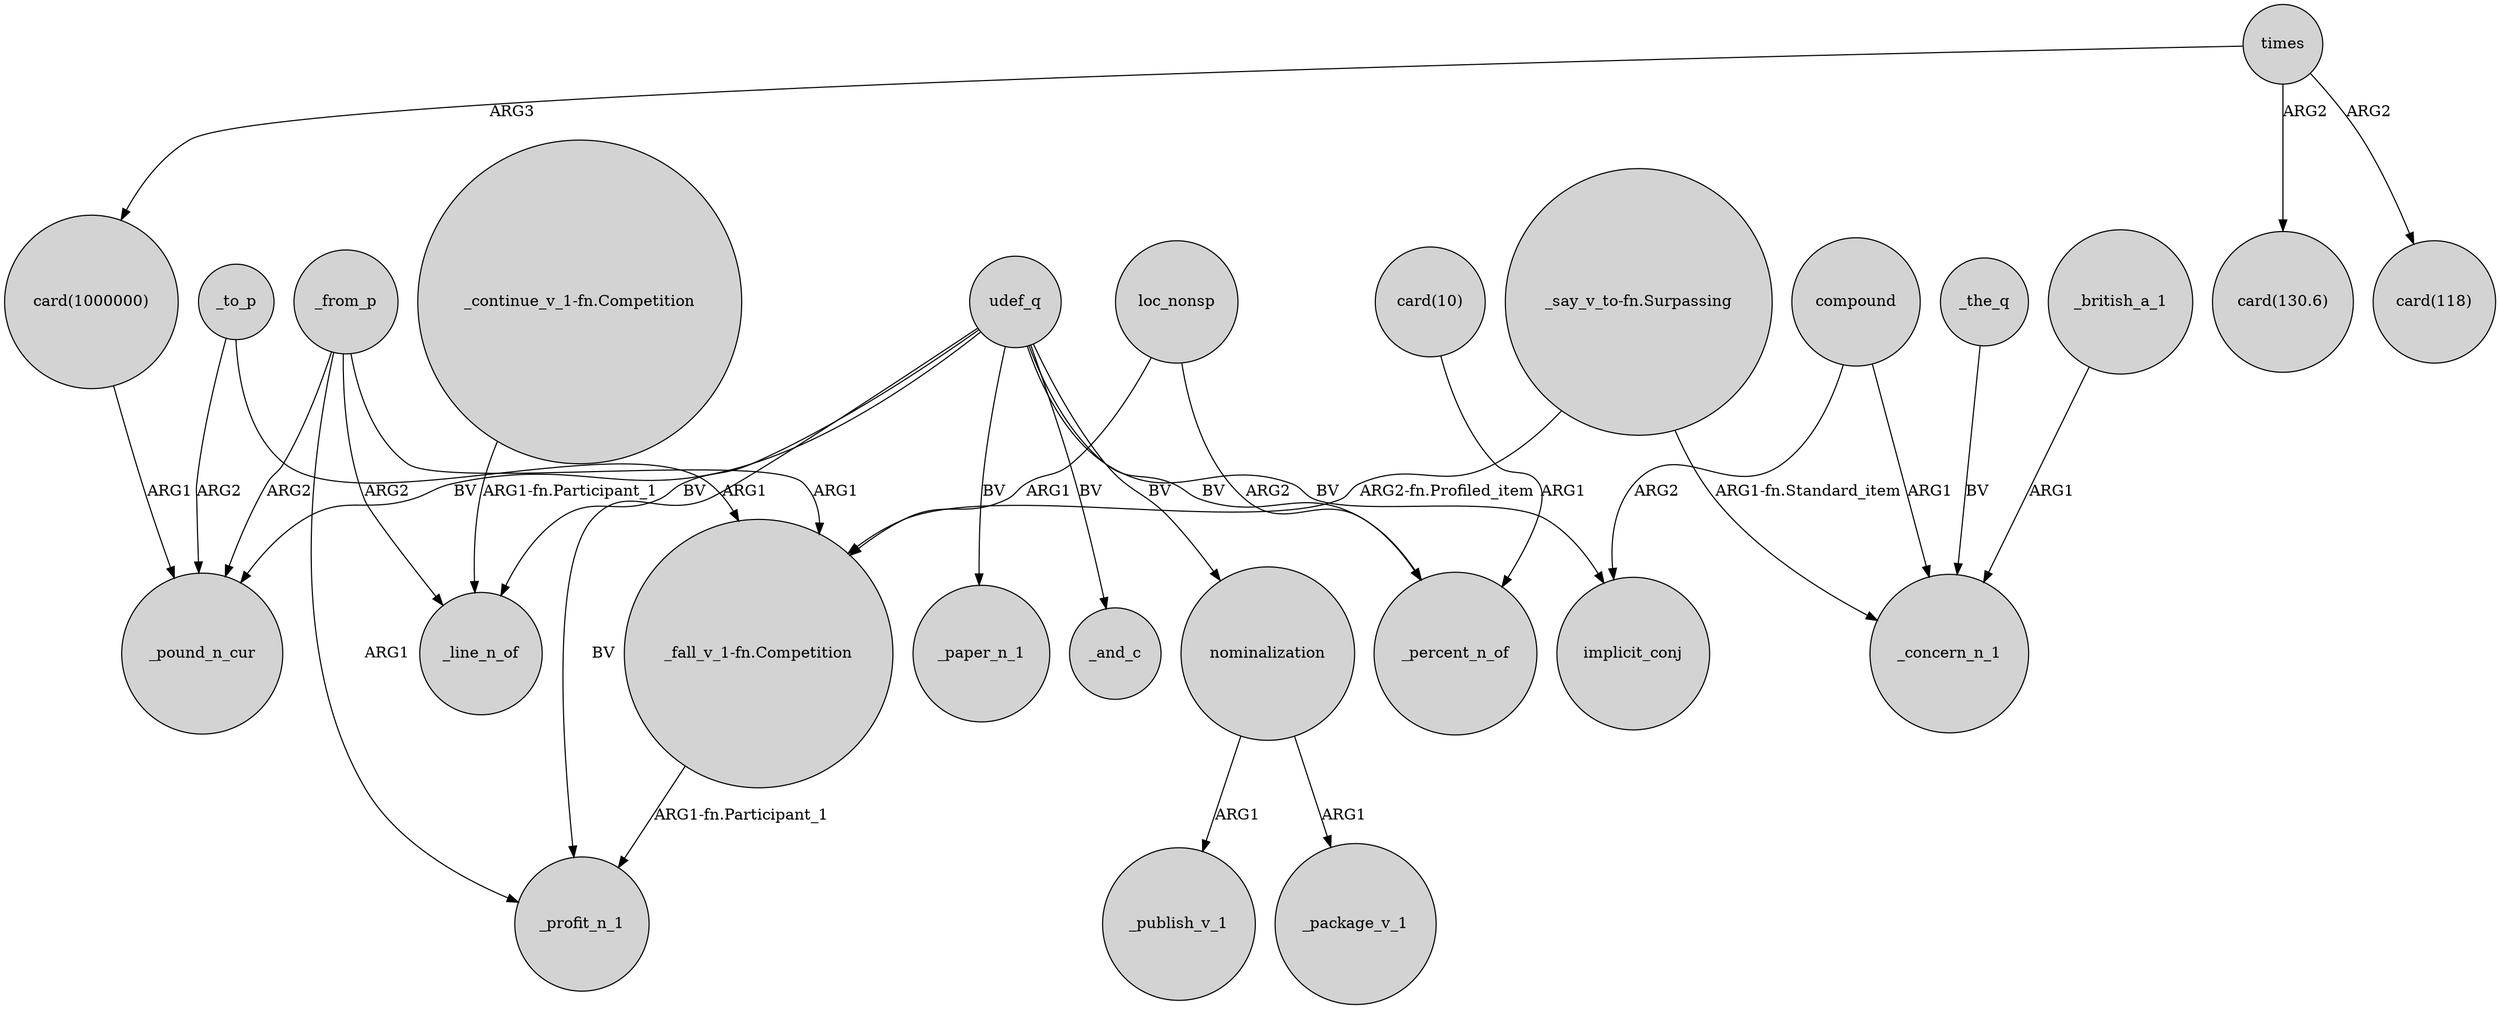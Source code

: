 digraph {
	node [shape=circle style=filled]
	udef_q -> _pound_n_cur [label=BV]
	_to_p -> "_fall_v_1-fn.Competition" [label=ARG1]
	udef_q -> _line_n_of [label=BV]
	udef_q -> _paper_n_1 [label=BV]
	nominalization -> _package_v_1 [label=ARG1]
	loc_nonsp -> "_fall_v_1-fn.Competition" [label=ARG1]
	udef_q -> nominalization [label=BV]
	"_continue_v_1-fn.Competition" -> _line_n_of [label="ARG1-fn.Participant_1"]
	times -> "card(1000000)" [label=ARG3]
	_from_p -> _line_n_of [label=ARG2]
	udef_q -> _profit_n_1 [label=BV]
	nominalization -> _publish_v_1 [label=ARG1]
	udef_q -> _and_c [label=BV]
	_the_q -> _concern_n_1 [label=BV]
	_from_p -> _pound_n_cur [label=ARG2]
	compound -> implicit_conj [label=ARG2]
	_to_p -> _pound_n_cur [label=ARG2]
	"_fall_v_1-fn.Competition" -> _profit_n_1 [label="ARG1-fn.Participant_1"]
	_from_p -> "_fall_v_1-fn.Competition" [label=ARG1]
	times -> "card(130.6)" [label=ARG2]
	udef_q -> _percent_n_of [label=BV]
	"card(1000000)" -> _pound_n_cur [label=ARG1]
	"card(10)" -> _percent_n_of [label=ARG1]
	compound -> _concern_n_1 [label=ARG1]
	"_say_v_to-fn.Surpassing" -> _concern_n_1 [label="ARG1-fn.Standard_item"]
	"_say_v_to-fn.Surpassing" -> "_fall_v_1-fn.Competition" [label="ARG2-fn.Profiled_item"]
	_british_a_1 -> _concern_n_1 [label=ARG1]
	times -> "card(118)" [label=ARG2]
	udef_q -> implicit_conj [label=BV]
	_from_p -> _profit_n_1 [label=ARG1]
	loc_nonsp -> _percent_n_of [label=ARG2]
}
